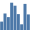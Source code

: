 {"$schema":"https://vega.github.io/schema/vega-lite/v2.json","description":"A simple bar chart with embedded data.","width":15,"height":15,"padding":0,"data":{"values":[{"a":"A","b":28},{"a":"B","b":55},{"a":"C","b":43},{"a":"D","b":91},{"a":"E","b":81},{"a":"F","b":53},{"a":"G","b":19},{"a":"H","b":87},{"a":"I","b":52}]},"mark":"bar","encoding":{"x":{"field":"a","type":"ordinal","axis":null},"y":{"field":"b","type":"quantitative","axis":null}},"config":{"view":{"stroke":"transparent"}}}